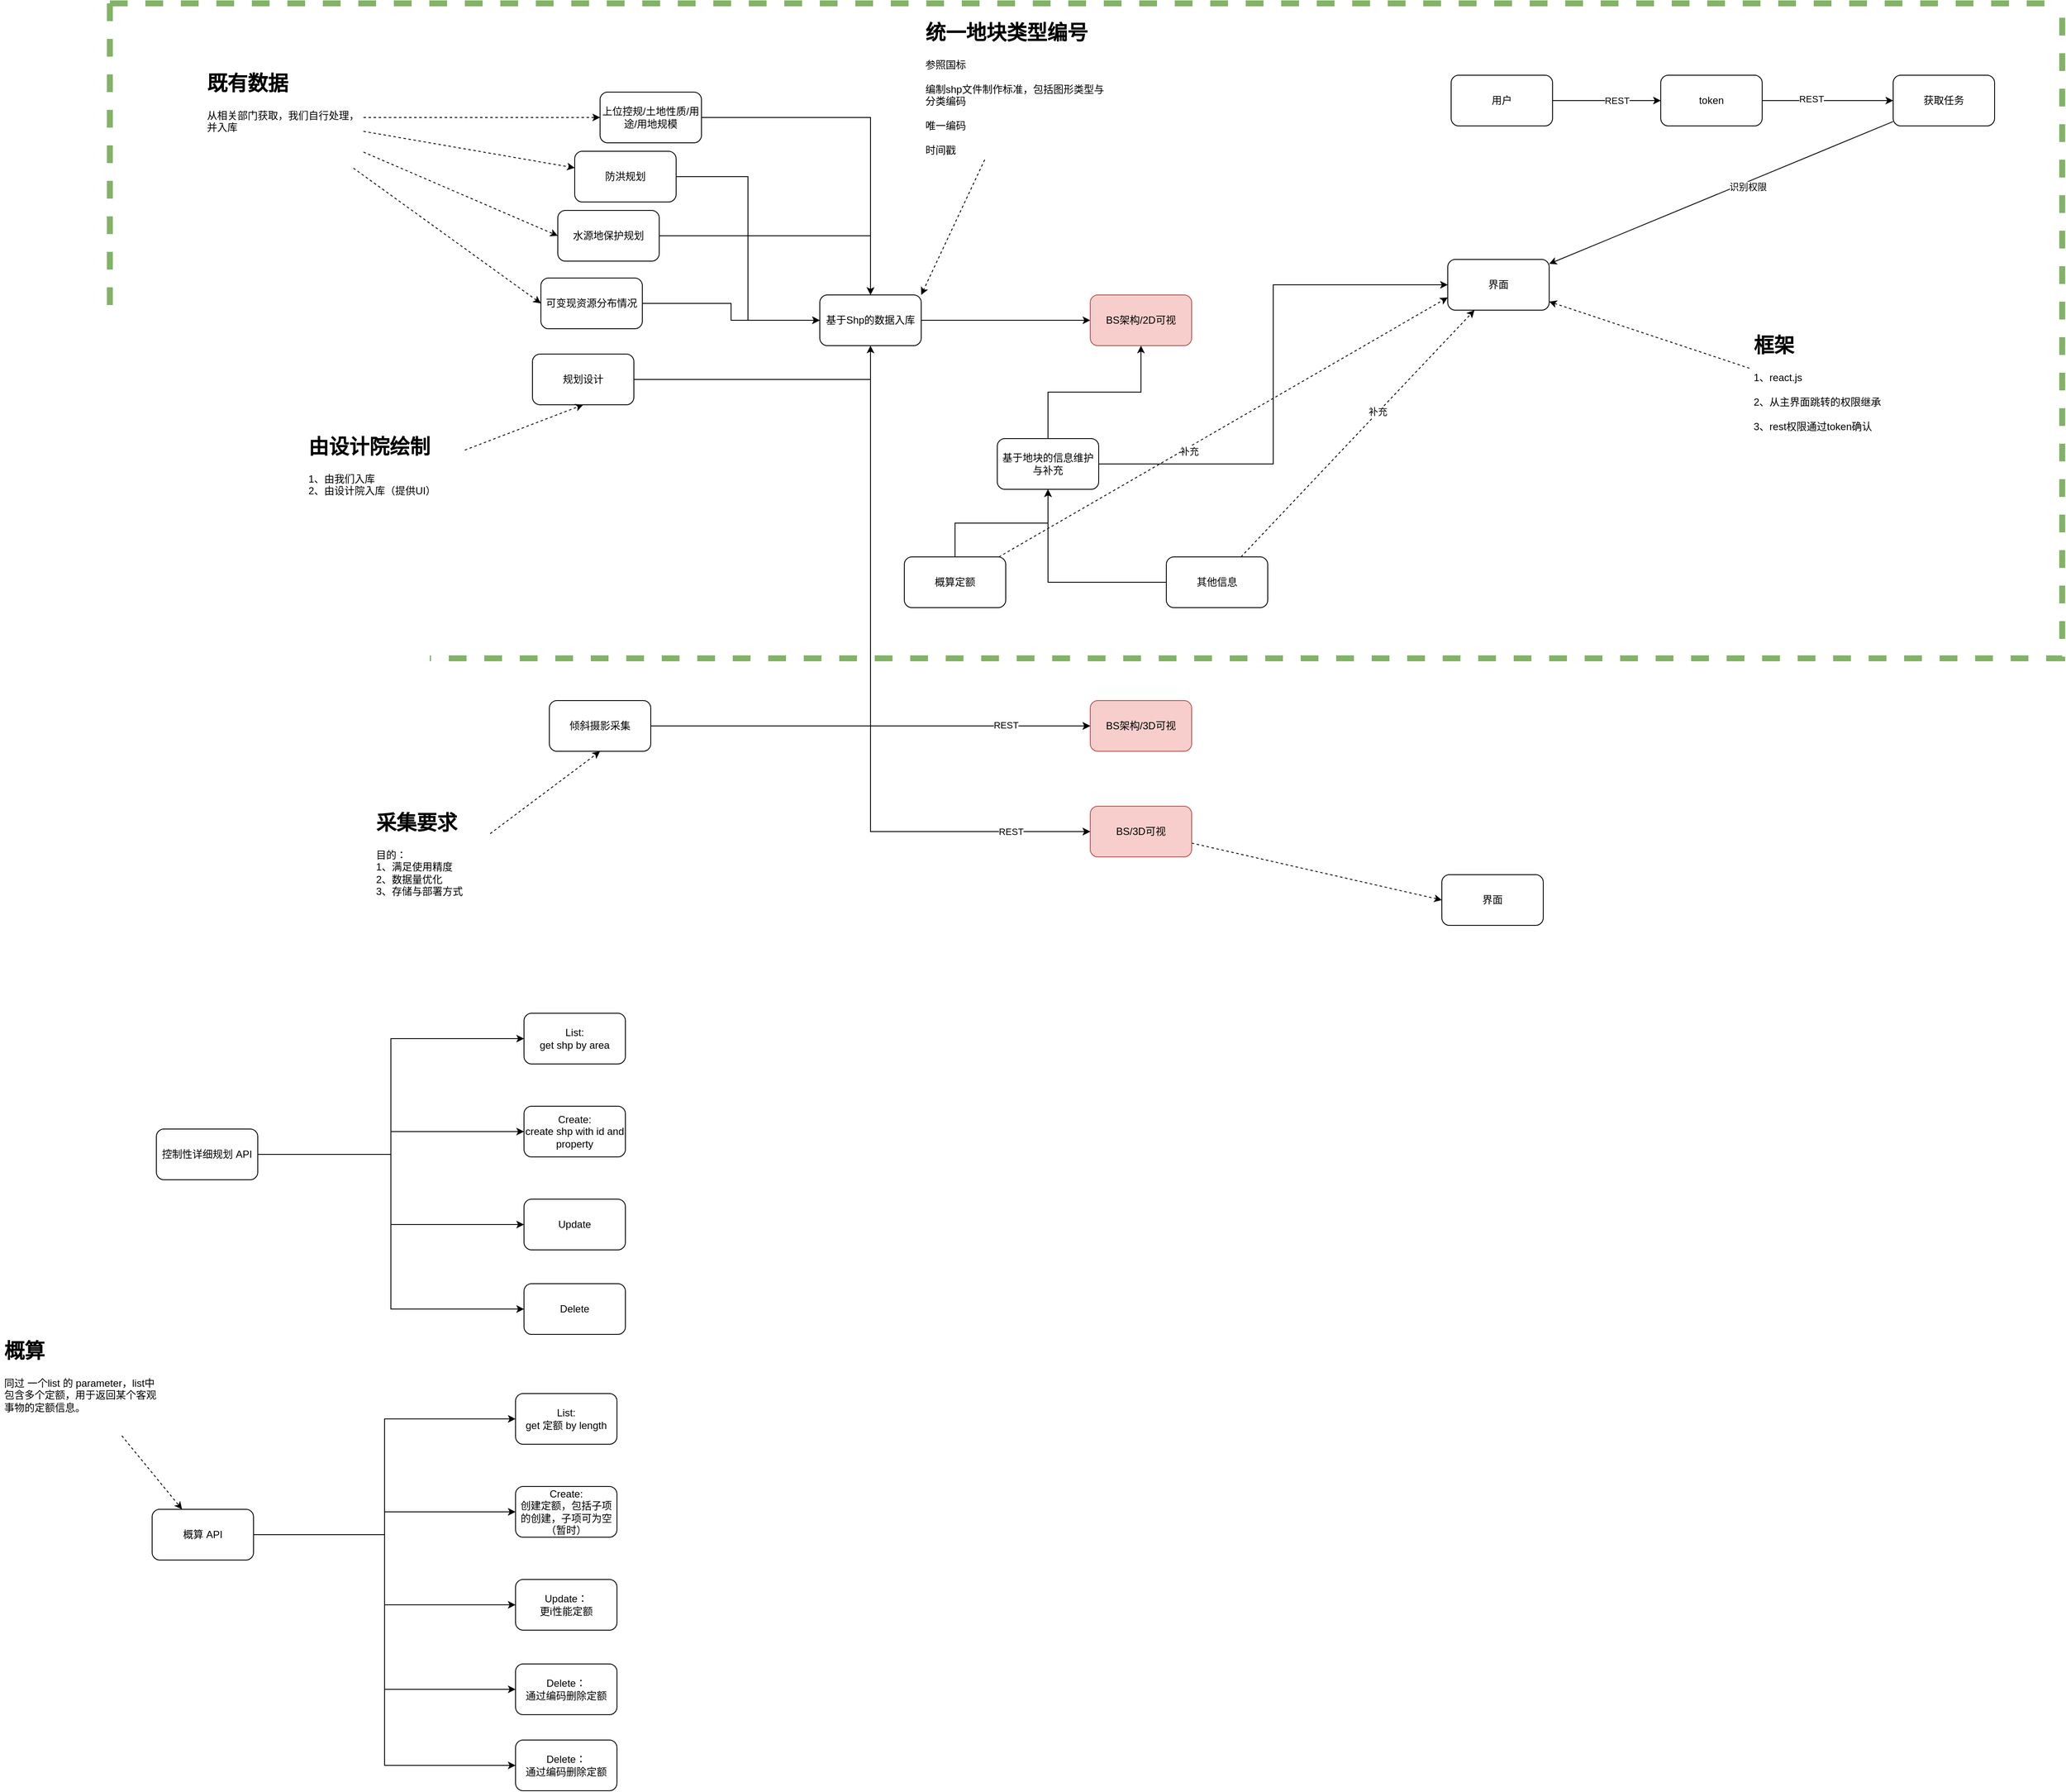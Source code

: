 <mxfile version="21.3.6" type="github">
  <diagram name="第 1 页" id="nfnzHy786rISAd0_TM_V">
    <mxGraphModel dx="2364" dy="1472" grid="1" gridSize="10" guides="0" tooltips="1" connect="1" arrows="1" fold="1" page="1" pageScale="1" pageWidth="1169" pageHeight="827" math="0" shadow="0">
      <root>
        <mxCell id="0" />
        <mxCell id="1" parent="0" />
        <mxCell id="NH8UexvuGOOD8I5ICKm5-14" style="edgeStyle=orthogonalEdgeStyle;rounded=0;orthogonalLoop=1;jettySize=auto;html=1;entryX=0;entryY=0.5;entryDx=0;entryDy=0;" parent="1" source="NH8UexvuGOOD8I5ICKm5-1" target="NH8UexvuGOOD8I5ICKm5-15" edge="1">
          <mxGeometry relative="1" as="geometry">
            <mxPoint x="400" y="350" as="targetPoint" />
          </mxGeometry>
        </mxCell>
        <mxCell id="NH8UexvuGOOD8I5ICKm5-53" style="edgeStyle=orthogonalEdgeStyle;rounded=0;orthogonalLoop=1;jettySize=auto;html=1;entryX=0;entryY=0.5;entryDx=0;entryDy=0;exitX=0.5;exitY=1;exitDx=0;exitDy=0;" parent="1" source="NH8UexvuGOOD8I5ICKm5-1" target="NH8UexvuGOOD8I5ICKm5-17" edge="1">
          <mxGeometry relative="1" as="geometry" />
        </mxCell>
        <mxCell id="NH8UexvuGOOD8I5ICKm5-54" style="edgeStyle=orthogonalEdgeStyle;rounded=0;orthogonalLoop=1;jettySize=auto;html=1;entryX=0;entryY=0.5;entryDx=0;entryDy=0;exitX=0.5;exitY=1;exitDx=0;exitDy=0;" parent="1" source="NH8UexvuGOOD8I5ICKm5-1" target="NH8UexvuGOOD8I5ICKm5-19" edge="1">
          <mxGeometry relative="1" as="geometry" />
        </mxCell>
        <mxCell id="NH8UexvuGOOD8I5ICKm5-1" value="基于Shp的数据入库" style="rounded=1;whiteSpace=wrap;html=1;" parent="1" vertex="1">
          <mxGeometry x="80" y="320" width="120" height="60" as="geometry" />
        </mxCell>
        <mxCell id="NH8UexvuGOOD8I5ICKm5-3" style="edgeStyle=orthogonalEdgeStyle;rounded=0;orthogonalLoop=1;jettySize=auto;html=1;" parent="1" source="NH8UexvuGOOD8I5ICKm5-2" target="NH8UexvuGOOD8I5ICKm5-1" edge="1">
          <mxGeometry relative="1" as="geometry" />
        </mxCell>
        <mxCell id="NH8UexvuGOOD8I5ICKm5-2" value="上位控规/土地性质/用途/用地规模" style="rounded=1;whiteSpace=wrap;html=1;" parent="1" vertex="1">
          <mxGeometry x="-180" y="80" width="120" height="60" as="geometry" />
        </mxCell>
        <mxCell id="NH8UexvuGOOD8I5ICKm5-12" style="edgeStyle=orthogonalEdgeStyle;rounded=0;orthogonalLoop=1;jettySize=auto;html=1;entryX=0;entryY=0.5;entryDx=0;entryDy=0;" parent="1" source="NH8UexvuGOOD8I5ICKm5-4" target="NH8UexvuGOOD8I5ICKm5-1" edge="1">
          <mxGeometry relative="1" as="geometry" />
        </mxCell>
        <mxCell id="NH8UexvuGOOD8I5ICKm5-4" value="防洪规划" style="rounded=1;whiteSpace=wrap;html=1;" parent="1" vertex="1">
          <mxGeometry x="-210" y="150" width="120" height="60" as="geometry" />
        </mxCell>
        <mxCell id="NH8UexvuGOOD8I5ICKm5-11" style="edgeStyle=orthogonalEdgeStyle;rounded=0;orthogonalLoop=1;jettySize=auto;html=1;" parent="1" source="NH8UexvuGOOD8I5ICKm5-5" target="NH8UexvuGOOD8I5ICKm5-1" edge="1">
          <mxGeometry relative="1" as="geometry" />
        </mxCell>
        <mxCell id="NH8UexvuGOOD8I5ICKm5-5" value="水源地保护规划" style="rounded=1;whiteSpace=wrap;html=1;" parent="1" vertex="1">
          <mxGeometry x="-230" y="220" width="120" height="60" as="geometry" />
        </mxCell>
        <mxCell id="NH8UexvuGOOD8I5ICKm5-9" style="edgeStyle=orthogonalEdgeStyle;rounded=0;orthogonalLoop=1;jettySize=auto;html=1;entryX=0;entryY=0.5;entryDx=0;entryDy=0;" parent="1" source="NH8UexvuGOOD8I5ICKm5-8" target="NH8UexvuGOOD8I5ICKm5-1" edge="1">
          <mxGeometry relative="1" as="geometry" />
        </mxCell>
        <mxCell id="NH8UexvuGOOD8I5ICKm5-8" value="可变现资源分布情况" style="rounded=1;whiteSpace=wrap;html=1;" parent="1" vertex="1">
          <mxGeometry x="-250" y="300" width="120" height="60" as="geometry" />
        </mxCell>
        <mxCell id="NH8UexvuGOOD8I5ICKm5-15" value="BS架构/2D可视" style="rounded=1;whiteSpace=wrap;html=1;fillColor=#f8cecc;strokeColor=#b85450;" parent="1" vertex="1">
          <mxGeometry x="400" y="320" width="120" height="60" as="geometry" />
        </mxCell>
        <mxCell id="NH8UexvuGOOD8I5ICKm5-17" value="BS架构/3D可视" style="rounded=1;whiteSpace=wrap;html=1;fillColor=#f8cecc;strokeColor=#b85450;" parent="1" vertex="1">
          <mxGeometry x="400" y="800" width="120" height="60" as="geometry" />
        </mxCell>
        <mxCell id="NH8UexvuGOOD8I5ICKm5-61" style="rounded=0;orthogonalLoop=1;jettySize=auto;html=1;dashed=1;entryX=0;entryY=0.5;entryDx=0;entryDy=0;" parent="1" source="NH8UexvuGOOD8I5ICKm5-19" target="7hqAIfaflRyMjGnavEA0-2" edge="1">
          <mxGeometry relative="1" as="geometry">
            <mxPoint x="740.98" y="1023.781" as="targetPoint" />
          </mxGeometry>
        </mxCell>
        <mxCell id="NH8UexvuGOOD8I5ICKm5-19" value="BS/3D可视" style="rounded=1;whiteSpace=wrap;html=1;fillColor=#f8cecc;strokeColor=#b85450;" parent="1" vertex="1">
          <mxGeometry x="400" y="925" width="120" height="60" as="geometry" />
        </mxCell>
        <mxCell id="NH8UexvuGOOD8I5ICKm5-29" style="rounded=0;orthogonalLoop=1;jettySize=auto;html=1;entryX=1;entryY=0;entryDx=0;entryDy=0;dashed=1;" parent="1" source="NH8UexvuGOOD8I5ICKm5-28" target="NH8UexvuGOOD8I5ICKm5-1" edge="1">
          <mxGeometry relative="1" as="geometry" />
        </mxCell>
        <mxCell id="NH8UexvuGOOD8I5ICKm5-28" value="&lt;h1&gt;统一地块类型编号&lt;/h1&gt;&lt;div&gt;参照国标&lt;/div&gt;&lt;div&gt;&lt;br&gt;&lt;/div&gt;&lt;div&gt;编制shp文件制作标准，包括图形类型与分类编码&lt;/div&gt;&lt;div&gt;&lt;br&gt;&lt;/div&gt;&lt;div&gt;唯一编码&lt;/div&gt;&lt;div&gt;&lt;br&gt;&lt;/div&gt;&lt;div&gt;时间戳&lt;br&gt;&lt;/div&gt;" style="text;html=1;strokeColor=none;fillColor=none;spacing=5;spacingTop=-20;whiteSpace=wrap;overflow=hidden;rounded=0;" parent="1" vertex="1">
          <mxGeometry x="200" y="-10" width="230" height="170" as="geometry" />
        </mxCell>
        <mxCell id="NH8UexvuGOOD8I5ICKm5-31" style="edgeStyle=orthogonalEdgeStyle;rounded=0;orthogonalLoop=1;jettySize=auto;html=1;entryX=0.5;entryY=1;entryDx=0;entryDy=0;exitX=1;exitY=0.5;exitDx=0;exitDy=0;" parent="1" source="NH8UexvuGOOD8I5ICKm5-30" target="NH8UexvuGOOD8I5ICKm5-1" edge="1">
          <mxGeometry relative="1" as="geometry" />
        </mxCell>
        <mxCell id="NH8UexvuGOOD8I5ICKm5-30" value="规划设计" style="rounded=1;whiteSpace=wrap;html=1;" parent="1" vertex="1">
          <mxGeometry x="-260" y="390" width="120" height="60" as="geometry" />
        </mxCell>
        <mxCell id="NH8UexvuGOOD8I5ICKm5-33" style="rounded=0;orthogonalLoop=1;jettySize=auto;html=1;entryX=0.5;entryY=1;entryDx=0;entryDy=0;dashed=1;" parent="1" source="NH8UexvuGOOD8I5ICKm5-32" target="NH8UexvuGOOD8I5ICKm5-30" edge="1">
          <mxGeometry relative="1" as="geometry" />
        </mxCell>
        <mxCell id="NH8UexvuGOOD8I5ICKm5-32" value="&lt;h1&gt;由设计院绘制&lt;/h1&gt;&lt;div&gt;1、由我们入库&lt;/div&gt;&lt;div&gt;2、由设计院入库（提供UI）&lt;br&gt;&lt;/div&gt;" style="text;html=1;strokeColor=none;fillColor=none;spacing=5;spacingTop=-20;whiteSpace=wrap;overflow=hidden;rounded=0;" parent="1" vertex="1">
          <mxGeometry x="-530" y="480" width="190" height="120" as="geometry" />
        </mxCell>
        <mxCell id="NH8UexvuGOOD8I5ICKm5-35" style="rounded=0;orthogonalLoop=1;jettySize=auto;html=1;entryX=0;entryY=0.5;entryDx=0;entryDy=0;dashed=1;" parent="1" source="NH8UexvuGOOD8I5ICKm5-34" target="NH8UexvuGOOD8I5ICKm5-2" edge="1">
          <mxGeometry relative="1" as="geometry" />
        </mxCell>
        <mxCell id="NH8UexvuGOOD8I5ICKm5-36" style="rounded=0;orthogonalLoop=1;jettySize=auto;html=1;dashed=1;" parent="1" source="NH8UexvuGOOD8I5ICKm5-34" target="NH8UexvuGOOD8I5ICKm5-4" edge="1">
          <mxGeometry relative="1" as="geometry" />
        </mxCell>
        <mxCell id="NH8UexvuGOOD8I5ICKm5-37" style="rounded=0;orthogonalLoop=1;jettySize=auto;html=1;entryX=0;entryY=0.5;entryDx=0;entryDy=0;dashed=1;" parent="1" source="NH8UexvuGOOD8I5ICKm5-34" target="NH8UexvuGOOD8I5ICKm5-5" edge="1">
          <mxGeometry relative="1" as="geometry" />
        </mxCell>
        <mxCell id="NH8UexvuGOOD8I5ICKm5-38" style="rounded=0;orthogonalLoop=1;jettySize=auto;html=1;entryX=0;entryY=0.5;entryDx=0;entryDy=0;dashed=1;" parent="1" source="NH8UexvuGOOD8I5ICKm5-34" target="NH8UexvuGOOD8I5ICKm5-8" edge="1">
          <mxGeometry relative="1" as="geometry" />
        </mxCell>
        <mxCell id="NH8UexvuGOOD8I5ICKm5-34" value="&lt;h1&gt;既有数据&lt;/h1&gt;&lt;div&gt;从相关部门获取，我们自行处理，并入库&lt;br&gt;&lt;/div&gt;" style="text;html=1;strokeColor=none;fillColor=none;spacing=5;spacingTop=-20;whiteSpace=wrap;overflow=hidden;rounded=0;" parent="1" vertex="1">
          <mxGeometry x="-650" y="50" width="190" height="120" as="geometry" />
        </mxCell>
        <mxCell id="NH8UexvuGOOD8I5ICKm5-43" style="edgeStyle=orthogonalEdgeStyle;rounded=0;orthogonalLoop=1;jettySize=auto;html=1;" parent="1" source="NH8UexvuGOOD8I5ICKm5-42" target="NH8UexvuGOOD8I5ICKm5-15" edge="1">
          <mxGeometry relative="1" as="geometry" />
        </mxCell>
        <mxCell id="NH8UexvuGOOD8I5ICKm5-59" style="edgeStyle=orthogonalEdgeStyle;rounded=0;orthogonalLoop=1;jettySize=auto;html=1;entryX=0;entryY=0.5;entryDx=0;entryDy=0;" parent="1" source="NH8UexvuGOOD8I5ICKm5-42" target="7hqAIfaflRyMjGnavEA0-1" edge="1">
          <mxGeometry relative="1" as="geometry" />
        </mxCell>
        <mxCell id="NH8UexvuGOOD8I5ICKm5-42" value="基于地块的信息维护与补充" style="rounded=1;whiteSpace=wrap;html=1;" parent="1" vertex="1">
          <mxGeometry x="290" y="490" width="120" height="60" as="geometry" />
        </mxCell>
        <mxCell id="NH8UexvuGOOD8I5ICKm5-51" style="edgeStyle=orthogonalEdgeStyle;rounded=0;orthogonalLoop=1;jettySize=auto;html=1;" parent="1" source="NH8UexvuGOOD8I5ICKm5-50" target="NH8UexvuGOOD8I5ICKm5-17" edge="1">
          <mxGeometry relative="1" as="geometry" />
        </mxCell>
        <mxCell id="NH8UexvuGOOD8I5ICKm5-55" value="REST" style="edgeLabel;html=1;align=center;verticalAlign=middle;resizable=0;points=[];" parent="NH8UexvuGOOD8I5ICKm5-51" vertex="1" connectable="0">
          <mxGeometry x="0.615" y="1" relative="1" as="geometry">
            <mxPoint as="offset" />
          </mxGeometry>
        </mxCell>
        <mxCell id="NH8UexvuGOOD8I5ICKm5-52" style="edgeStyle=orthogonalEdgeStyle;rounded=0;orthogonalLoop=1;jettySize=auto;html=1;entryX=0;entryY=0.5;entryDx=0;entryDy=0;" parent="1" source="NH8UexvuGOOD8I5ICKm5-50" target="NH8UexvuGOOD8I5ICKm5-19" edge="1">
          <mxGeometry relative="1" as="geometry" />
        </mxCell>
        <mxCell id="NH8UexvuGOOD8I5ICKm5-56" value="REST" style="edgeLabel;html=1;align=center;verticalAlign=middle;resizable=0;points=[];" parent="NH8UexvuGOOD8I5ICKm5-52" vertex="1" connectable="0">
          <mxGeometry x="0.709" relative="1" as="geometry">
            <mxPoint as="offset" />
          </mxGeometry>
        </mxCell>
        <mxCell id="NH8UexvuGOOD8I5ICKm5-50" value="倾斜摄影采集" style="rounded=1;whiteSpace=wrap;html=1;" parent="1" vertex="1">
          <mxGeometry x="-240" y="800" width="120" height="60" as="geometry" />
        </mxCell>
        <mxCell id="NH8UexvuGOOD8I5ICKm5-58" style="rounded=0;orthogonalLoop=1;jettySize=auto;html=1;entryX=0.5;entryY=1;entryDx=0;entryDy=0;dashed=1;" parent="1" source="NH8UexvuGOOD8I5ICKm5-57" target="NH8UexvuGOOD8I5ICKm5-50" edge="1">
          <mxGeometry relative="1" as="geometry" />
        </mxCell>
        <mxCell id="NH8UexvuGOOD8I5ICKm5-57" value="&lt;h1&gt;采集要求&lt;/h1&gt;&lt;div&gt;目的：&lt;/div&gt;&lt;div&gt;1、满足使用精度&lt;/div&gt;&lt;div&gt;2、数据量优化&lt;/div&gt;&lt;div&gt;3、存储与部署方式&lt;br&gt;&lt;/div&gt;" style="text;html=1;strokeColor=none;fillColor=none;spacing=5;spacingTop=-20;whiteSpace=wrap;overflow=hidden;rounded=0;" parent="1" vertex="1">
          <mxGeometry x="-450" y="925" width="140" height="170" as="geometry" />
        </mxCell>
        <mxCell id="NH8UexvuGOOD8I5ICKm5-63" value="" style="swimlane;startSize=0;dashed=1;fillColor=#d5e8d4;strokeColor=#82b366;strokeWidth=7;" parent="1" vertex="1">
          <mxGeometry x="-760" y="-25" width="2310" height="775" as="geometry" />
        </mxCell>
        <mxCell id="NH8UexvuGOOD8I5ICKm5-64" value="概算定额" style="rounded=1;whiteSpace=wrap;html=1;" parent="NH8UexvuGOOD8I5ICKm5-63" vertex="1">
          <mxGeometry x="940" y="655" width="120" height="60" as="geometry" />
        </mxCell>
        <mxCell id="NH8UexvuGOOD8I5ICKm5-65" value="其他信息" style="rounded=1;whiteSpace=wrap;html=1;" parent="NH8UexvuGOOD8I5ICKm5-63" vertex="1">
          <mxGeometry x="1250" y="655" width="120" height="60" as="geometry" />
        </mxCell>
        <mxCell id="NH8UexvuGOOD8I5ICKm5-48" value="&lt;h1&gt;框架&lt;br&gt;&lt;/h1&gt;&lt;div&gt;1、react.js&lt;br&gt;&lt;/div&gt;&lt;div&gt;&lt;br&gt;&lt;/div&gt;&lt;div&gt;2、从主界面跳转的权限继承&lt;/div&gt;&lt;div&gt;&lt;br&gt;&lt;/div&gt;&lt;div&gt;3、rest权限通过token确认&lt;br&gt;&lt;/div&gt;" style="text;html=1;strokeColor=none;fillColor=none;spacing=5;spacingTop=-20;whiteSpace=wrap;overflow=hidden;rounded=0;" parent="NH8UexvuGOOD8I5ICKm5-63" vertex="1">
          <mxGeometry x="1940" y="385" width="230" height="170" as="geometry" />
        </mxCell>
        <mxCell id="NH8UexvuGOOD8I5ICKm5-74" style="edgeStyle=orthogonalEdgeStyle;rounded=0;orthogonalLoop=1;jettySize=auto;html=1;" parent="NH8UexvuGOOD8I5ICKm5-63" source="NH8UexvuGOOD8I5ICKm5-72" target="NH8UexvuGOOD8I5ICKm5-73" edge="1">
          <mxGeometry relative="1" as="geometry" />
        </mxCell>
        <mxCell id="NH8UexvuGOOD8I5ICKm5-77" value="REST" style="edgeLabel;html=1;align=center;verticalAlign=middle;resizable=0;points=[];" parent="NH8UexvuGOOD8I5ICKm5-74" vertex="1" connectable="0">
          <mxGeometry x="0.18" relative="1" as="geometry">
            <mxPoint as="offset" />
          </mxGeometry>
        </mxCell>
        <mxCell id="NH8UexvuGOOD8I5ICKm5-72" value="用户" style="rounded=1;whiteSpace=wrap;html=1;" parent="NH8UexvuGOOD8I5ICKm5-63" vertex="1">
          <mxGeometry x="1587" y="85" width="120" height="60" as="geometry" />
        </mxCell>
        <mxCell id="NH8UexvuGOOD8I5ICKm5-76" style="edgeStyle=orthogonalEdgeStyle;rounded=0;orthogonalLoop=1;jettySize=auto;html=1;" parent="NH8UexvuGOOD8I5ICKm5-63" source="NH8UexvuGOOD8I5ICKm5-73" target="NH8UexvuGOOD8I5ICKm5-75" edge="1">
          <mxGeometry relative="1" as="geometry" />
        </mxCell>
        <mxCell id="NH8UexvuGOOD8I5ICKm5-78" value="REST" style="edgeLabel;html=1;align=center;verticalAlign=middle;resizable=0;points=[];" parent="NH8UexvuGOOD8I5ICKm5-76" vertex="1" connectable="0">
          <mxGeometry x="-0.258" y="2" relative="1" as="geometry">
            <mxPoint as="offset" />
          </mxGeometry>
        </mxCell>
        <mxCell id="NH8UexvuGOOD8I5ICKm5-73" value="token" style="rounded=1;whiteSpace=wrap;html=1;" parent="NH8UexvuGOOD8I5ICKm5-63" vertex="1">
          <mxGeometry x="1835" y="85" width="120" height="60" as="geometry" />
        </mxCell>
        <mxCell id="NH8UexvuGOOD8I5ICKm5-75" value="获取任务" style="rounded=1;whiteSpace=wrap;html=1;" parent="NH8UexvuGOOD8I5ICKm5-63" vertex="1">
          <mxGeometry x="2110" y="85" width="120" height="60" as="geometry" />
        </mxCell>
        <mxCell id="7hqAIfaflRyMjGnavEA0-1" value="界面" style="rounded=1;whiteSpace=wrap;html=1;" parent="NH8UexvuGOOD8I5ICKm5-63" vertex="1">
          <mxGeometry x="1583" y="303" width="120" height="60" as="geometry" />
        </mxCell>
        <mxCell id="NH8UexvuGOOD8I5ICKm5-70" style="rounded=0;orthogonalLoop=1;jettySize=auto;html=1;dashed=1;entryX=0;entryY=0.75;entryDx=0;entryDy=0;" parent="NH8UexvuGOOD8I5ICKm5-63" source="NH8UexvuGOOD8I5ICKm5-64" target="7hqAIfaflRyMjGnavEA0-1" edge="1">
          <mxGeometry relative="1" as="geometry" />
        </mxCell>
        <mxCell id="NH8UexvuGOOD8I5ICKm5-71" value="补充" style="edgeLabel;html=1;align=center;verticalAlign=middle;resizable=0;points=[];" parent="NH8UexvuGOOD8I5ICKm5-70" vertex="1" connectable="0">
          <mxGeometry x="-0.161" y="-4" relative="1" as="geometry">
            <mxPoint as="offset" />
          </mxGeometry>
        </mxCell>
        <mxCell id="NH8UexvuGOOD8I5ICKm5-68" style="rounded=0;orthogonalLoop=1;jettySize=auto;html=1;dashed=1;" parent="NH8UexvuGOOD8I5ICKm5-63" source="NH8UexvuGOOD8I5ICKm5-65" target="7hqAIfaflRyMjGnavEA0-1" edge="1">
          <mxGeometry relative="1" as="geometry" />
        </mxCell>
        <mxCell id="NH8UexvuGOOD8I5ICKm5-69" value="补充" style="edgeLabel;html=1;align=center;verticalAlign=middle;resizable=0;points=[];" parent="NH8UexvuGOOD8I5ICKm5-68" vertex="1" connectable="0">
          <mxGeometry x="0.175" y="1" relative="1" as="geometry">
            <mxPoint as="offset" />
          </mxGeometry>
        </mxCell>
        <mxCell id="NH8UexvuGOOD8I5ICKm5-79" style="rounded=0;orthogonalLoop=1;jettySize=auto;html=1;" parent="NH8UexvuGOOD8I5ICKm5-63" source="NH8UexvuGOOD8I5ICKm5-75" target="7hqAIfaflRyMjGnavEA0-1" edge="1">
          <mxGeometry relative="1" as="geometry" />
        </mxCell>
        <mxCell id="NH8UexvuGOOD8I5ICKm5-80" value="识别权限" style="edgeLabel;html=1;align=center;verticalAlign=middle;resizable=0;points=[];" parent="NH8UexvuGOOD8I5ICKm5-79" vertex="1" connectable="0">
          <mxGeometry x="-0.143" y="5" relative="1" as="geometry">
            <mxPoint as="offset" />
          </mxGeometry>
        </mxCell>
        <mxCell id="NH8UexvuGOOD8I5ICKm5-49" style="rounded=0;orthogonalLoop=1;jettySize=auto;html=1;dashed=1;" parent="NH8UexvuGOOD8I5ICKm5-63" source="NH8UexvuGOOD8I5ICKm5-48" target="7hqAIfaflRyMjGnavEA0-1" edge="1">
          <mxGeometry relative="1" as="geometry" />
        </mxCell>
        <mxCell id="NH8UexvuGOOD8I5ICKm5-66" style="edgeStyle=orthogonalEdgeStyle;rounded=0;orthogonalLoop=1;jettySize=auto;html=1;" parent="1" source="NH8UexvuGOOD8I5ICKm5-64" target="NH8UexvuGOOD8I5ICKm5-42" edge="1">
          <mxGeometry relative="1" as="geometry" />
        </mxCell>
        <mxCell id="NH8UexvuGOOD8I5ICKm5-67" style="edgeStyle=orthogonalEdgeStyle;rounded=0;orthogonalLoop=1;jettySize=auto;html=1;entryX=0.5;entryY=1;entryDx=0;entryDy=0;" parent="1" source="NH8UexvuGOOD8I5ICKm5-65" target="NH8UexvuGOOD8I5ICKm5-42" edge="1">
          <mxGeometry relative="1" as="geometry" />
        </mxCell>
        <mxCell id="7hqAIfaflRyMjGnavEA0-2" value="界面" style="rounded=1;whiteSpace=wrap;html=1;" parent="1" vertex="1">
          <mxGeometry x="816" y="1006" width="120" height="60" as="geometry" />
        </mxCell>
        <mxCell id="-7ZKZWxfKGiadQnBgDzU-3" style="edgeStyle=orthogonalEdgeStyle;rounded=0;orthogonalLoop=1;jettySize=auto;html=1;entryX=0;entryY=0.5;entryDx=0;entryDy=0;" edge="1" parent="1" source="-7ZKZWxfKGiadQnBgDzU-1" target="-7ZKZWxfKGiadQnBgDzU-2">
          <mxGeometry relative="1" as="geometry" />
        </mxCell>
        <mxCell id="-7ZKZWxfKGiadQnBgDzU-5" style="edgeStyle=orthogonalEdgeStyle;rounded=0;orthogonalLoop=1;jettySize=auto;html=1;" edge="1" parent="1" source="-7ZKZWxfKGiadQnBgDzU-1" target="-7ZKZWxfKGiadQnBgDzU-4">
          <mxGeometry relative="1" as="geometry" />
        </mxCell>
        <mxCell id="-7ZKZWxfKGiadQnBgDzU-7" style="edgeStyle=orthogonalEdgeStyle;rounded=0;orthogonalLoop=1;jettySize=auto;html=1;entryX=0;entryY=0.5;entryDx=0;entryDy=0;" edge="1" parent="1" source="-7ZKZWxfKGiadQnBgDzU-1" target="-7ZKZWxfKGiadQnBgDzU-6">
          <mxGeometry relative="1" as="geometry" />
        </mxCell>
        <mxCell id="-7ZKZWxfKGiadQnBgDzU-9" style="edgeStyle=orthogonalEdgeStyle;rounded=0;orthogonalLoop=1;jettySize=auto;html=1;entryX=0;entryY=0.5;entryDx=0;entryDy=0;" edge="1" parent="1" source="-7ZKZWxfKGiadQnBgDzU-1" target="-7ZKZWxfKGiadQnBgDzU-8">
          <mxGeometry relative="1" as="geometry" />
        </mxCell>
        <mxCell id="-7ZKZWxfKGiadQnBgDzU-1" value="控制性详细规划 API" style="rounded=1;whiteSpace=wrap;html=1;" vertex="1" parent="1">
          <mxGeometry x="-705" y="1307" width="120" height="60" as="geometry" />
        </mxCell>
        <mxCell id="-7ZKZWxfKGiadQnBgDzU-2" value="&lt;div&gt;List:&lt;/div&gt;&lt;div&gt;get shp by area&lt;br&gt;&lt;/div&gt;" style="rounded=1;whiteSpace=wrap;html=1;" vertex="1" parent="1">
          <mxGeometry x="-270" y="1170" width="120" height="60" as="geometry" />
        </mxCell>
        <mxCell id="-7ZKZWxfKGiadQnBgDzU-4" value="&lt;div&gt;Create:&lt;/div&gt;&lt;div&gt;create shp with id and property&lt;br&gt;&lt;/div&gt;" style="rounded=1;whiteSpace=wrap;html=1;" vertex="1" parent="1">
          <mxGeometry x="-270" y="1280" width="120" height="60" as="geometry" />
        </mxCell>
        <mxCell id="-7ZKZWxfKGiadQnBgDzU-6" value="Update" style="rounded=1;whiteSpace=wrap;html=1;" vertex="1" parent="1">
          <mxGeometry x="-270" y="1390" width="120" height="60" as="geometry" />
        </mxCell>
        <mxCell id="-7ZKZWxfKGiadQnBgDzU-8" value="Delete" style="rounded=1;whiteSpace=wrap;html=1;" vertex="1" parent="1">
          <mxGeometry x="-270" y="1490" width="120" height="60" as="geometry" />
        </mxCell>
        <mxCell id="-7ZKZWxfKGiadQnBgDzU-10" style="edgeStyle=orthogonalEdgeStyle;rounded=0;orthogonalLoop=1;jettySize=auto;html=1;entryX=0;entryY=0.5;entryDx=0;entryDy=0;" edge="1" parent="1" source="-7ZKZWxfKGiadQnBgDzU-14" target="-7ZKZWxfKGiadQnBgDzU-15">
          <mxGeometry relative="1" as="geometry" />
        </mxCell>
        <mxCell id="-7ZKZWxfKGiadQnBgDzU-11" style="edgeStyle=orthogonalEdgeStyle;rounded=0;orthogonalLoop=1;jettySize=auto;html=1;" edge="1" parent="1" source="-7ZKZWxfKGiadQnBgDzU-14" target="-7ZKZWxfKGiadQnBgDzU-16">
          <mxGeometry relative="1" as="geometry" />
        </mxCell>
        <mxCell id="-7ZKZWxfKGiadQnBgDzU-12" style="edgeStyle=orthogonalEdgeStyle;rounded=0;orthogonalLoop=1;jettySize=auto;html=1;entryX=0;entryY=0.5;entryDx=0;entryDy=0;" edge="1" parent="1" source="-7ZKZWxfKGiadQnBgDzU-14" target="-7ZKZWxfKGiadQnBgDzU-17">
          <mxGeometry relative="1" as="geometry" />
        </mxCell>
        <mxCell id="-7ZKZWxfKGiadQnBgDzU-13" style="edgeStyle=orthogonalEdgeStyle;rounded=0;orthogonalLoop=1;jettySize=auto;html=1;entryX=0;entryY=0.5;entryDx=0;entryDy=0;" edge="1" parent="1" source="-7ZKZWxfKGiadQnBgDzU-14" target="-7ZKZWxfKGiadQnBgDzU-18">
          <mxGeometry relative="1" as="geometry" />
        </mxCell>
        <mxCell id="-7ZKZWxfKGiadQnBgDzU-22" style="edgeStyle=orthogonalEdgeStyle;rounded=0;orthogonalLoop=1;jettySize=auto;html=1;entryX=0;entryY=0.5;entryDx=0;entryDy=0;" edge="1" parent="1" source="-7ZKZWxfKGiadQnBgDzU-14" target="-7ZKZWxfKGiadQnBgDzU-21">
          <mxGeometry relative="1" as="geometry" />
        </mxCell>
        <mxCell id="-7ZKZWxfKGiadQnBgDzU-14" value="概算 API" style="rounded=1;whiteSpace=wrap;html=1;" vertex="1" parent="1">
          <mxGeometry x="-710" y="1757" width="120" height="60" as="geometry" />
        </mxCell>
        <mxCell id="-7ZKZWxfKGiadQnBgDzU-15" value="&lt;div&gt;List:&lt;/div&gt;&lt;div&gt;get 定额 by length&lt;br&gt;&lt;/div&gt;" style="rounded=1;whiteSpace=wrap;html=1;" vertex="1" parent="1">
          <mxGeometry x="-280" y="1620" width="120" height="60" as="geometry" />
        </mxCell>
        <mxCell id="-7ZKZWxfKGiadQnBgDzU-16" value="&lt;div&gt;Create:&lt;/div&gt;&lt;div&gt;创建定额，包括子项的创建，子项可为空（暂时）&lt;br&gt;&lt;/div&gt;" style="rounded=1;whiteSpace=wrap;html=1;" vertex="1" parent="1">
          <mxGeometry x="-280" y="1730" width="120" height="60" as="geometry" />
        </mxCell>
        <mxCell id="-7ZKZWxfKGiadQnBgDzU-17" value="&lt;div&gt;Update：&lt;/div&gt;&lt;div&gt;更i性能定额&lt;br&gt;&lt;/div&gt;" style="rounded=1;whiteSpace=wrap;html=1;" vertex="1" parent="1">
          <mxGeometry x="-280" y="1840" width="120" height="60" as="geometry" />
        </mxCell>
        <mxCell id="-7ZKZWxfKGiadQnBgDzU-18" value="&lt;div&gt;Delete：&lt;/div&gt;&lt;div&gt;通过编码删除定额&lt;br&gt;&lt;/div&gt;" style="rounded=1;whiteSpace=wrap;html=1;" vertex="1" parent="1">
          <mxGeometry x="-280" y="1940" width="120" height="60" as="geometry" />
        </mxCell>
        <mxCell id="-7ZKZWxfKGiadQnBgDzU-20" style="rounded=0;orthogonalLoop=1;jettySize=auto;html=1;dashed=1;" edge="1" parent="1" source="-7ZKZWxfKGiadQnBgDzU-19" target="-7ZKZWxfKGiadQnBgDzU-14">
          <mxGeometry relative="1" as="geometry" />
        </mxCell>
        <mxCell id="-7ZKZWxfKGiadQnBgDzU-19" value="&lt;h1&gt;概算&lt;/h1&gt;&lt;p&gt;同过 一个list 的 parameter，list中包含多个定额，用于返回某个客观事物的定额信息。&lt;br&gt;&lt;/p&gt;" style="text;html=1;strokeColor=none;fillColor=none;spacing=5;spacingTop=-20;whiteSpace=wrap;overflow=hidden;rounded=0;" vertex="1" parent="1">
          <mxGeometry x="-890" y="1550" width="190" height="120" as="geometry" />
        </mxCell>
        <mxCell id="-7ZKZWxfKGiadQnBgDzU-21" value="&lt;div&gt;Delete：&lt;/div&gt;&lt;div&gt;通过编码删除定额&lt;br&gt;&lt;/div&gt;" style="rounded=1;whiteSpace=wrap;html=1;" vertex="1" parent="1">
          <mxGeometry x="-280" y="2030" width="120" height="60" as="geometry" />
        </mxCell>
      </root>
    </mxGraphModel>
  </diagram>
</mxfile>
